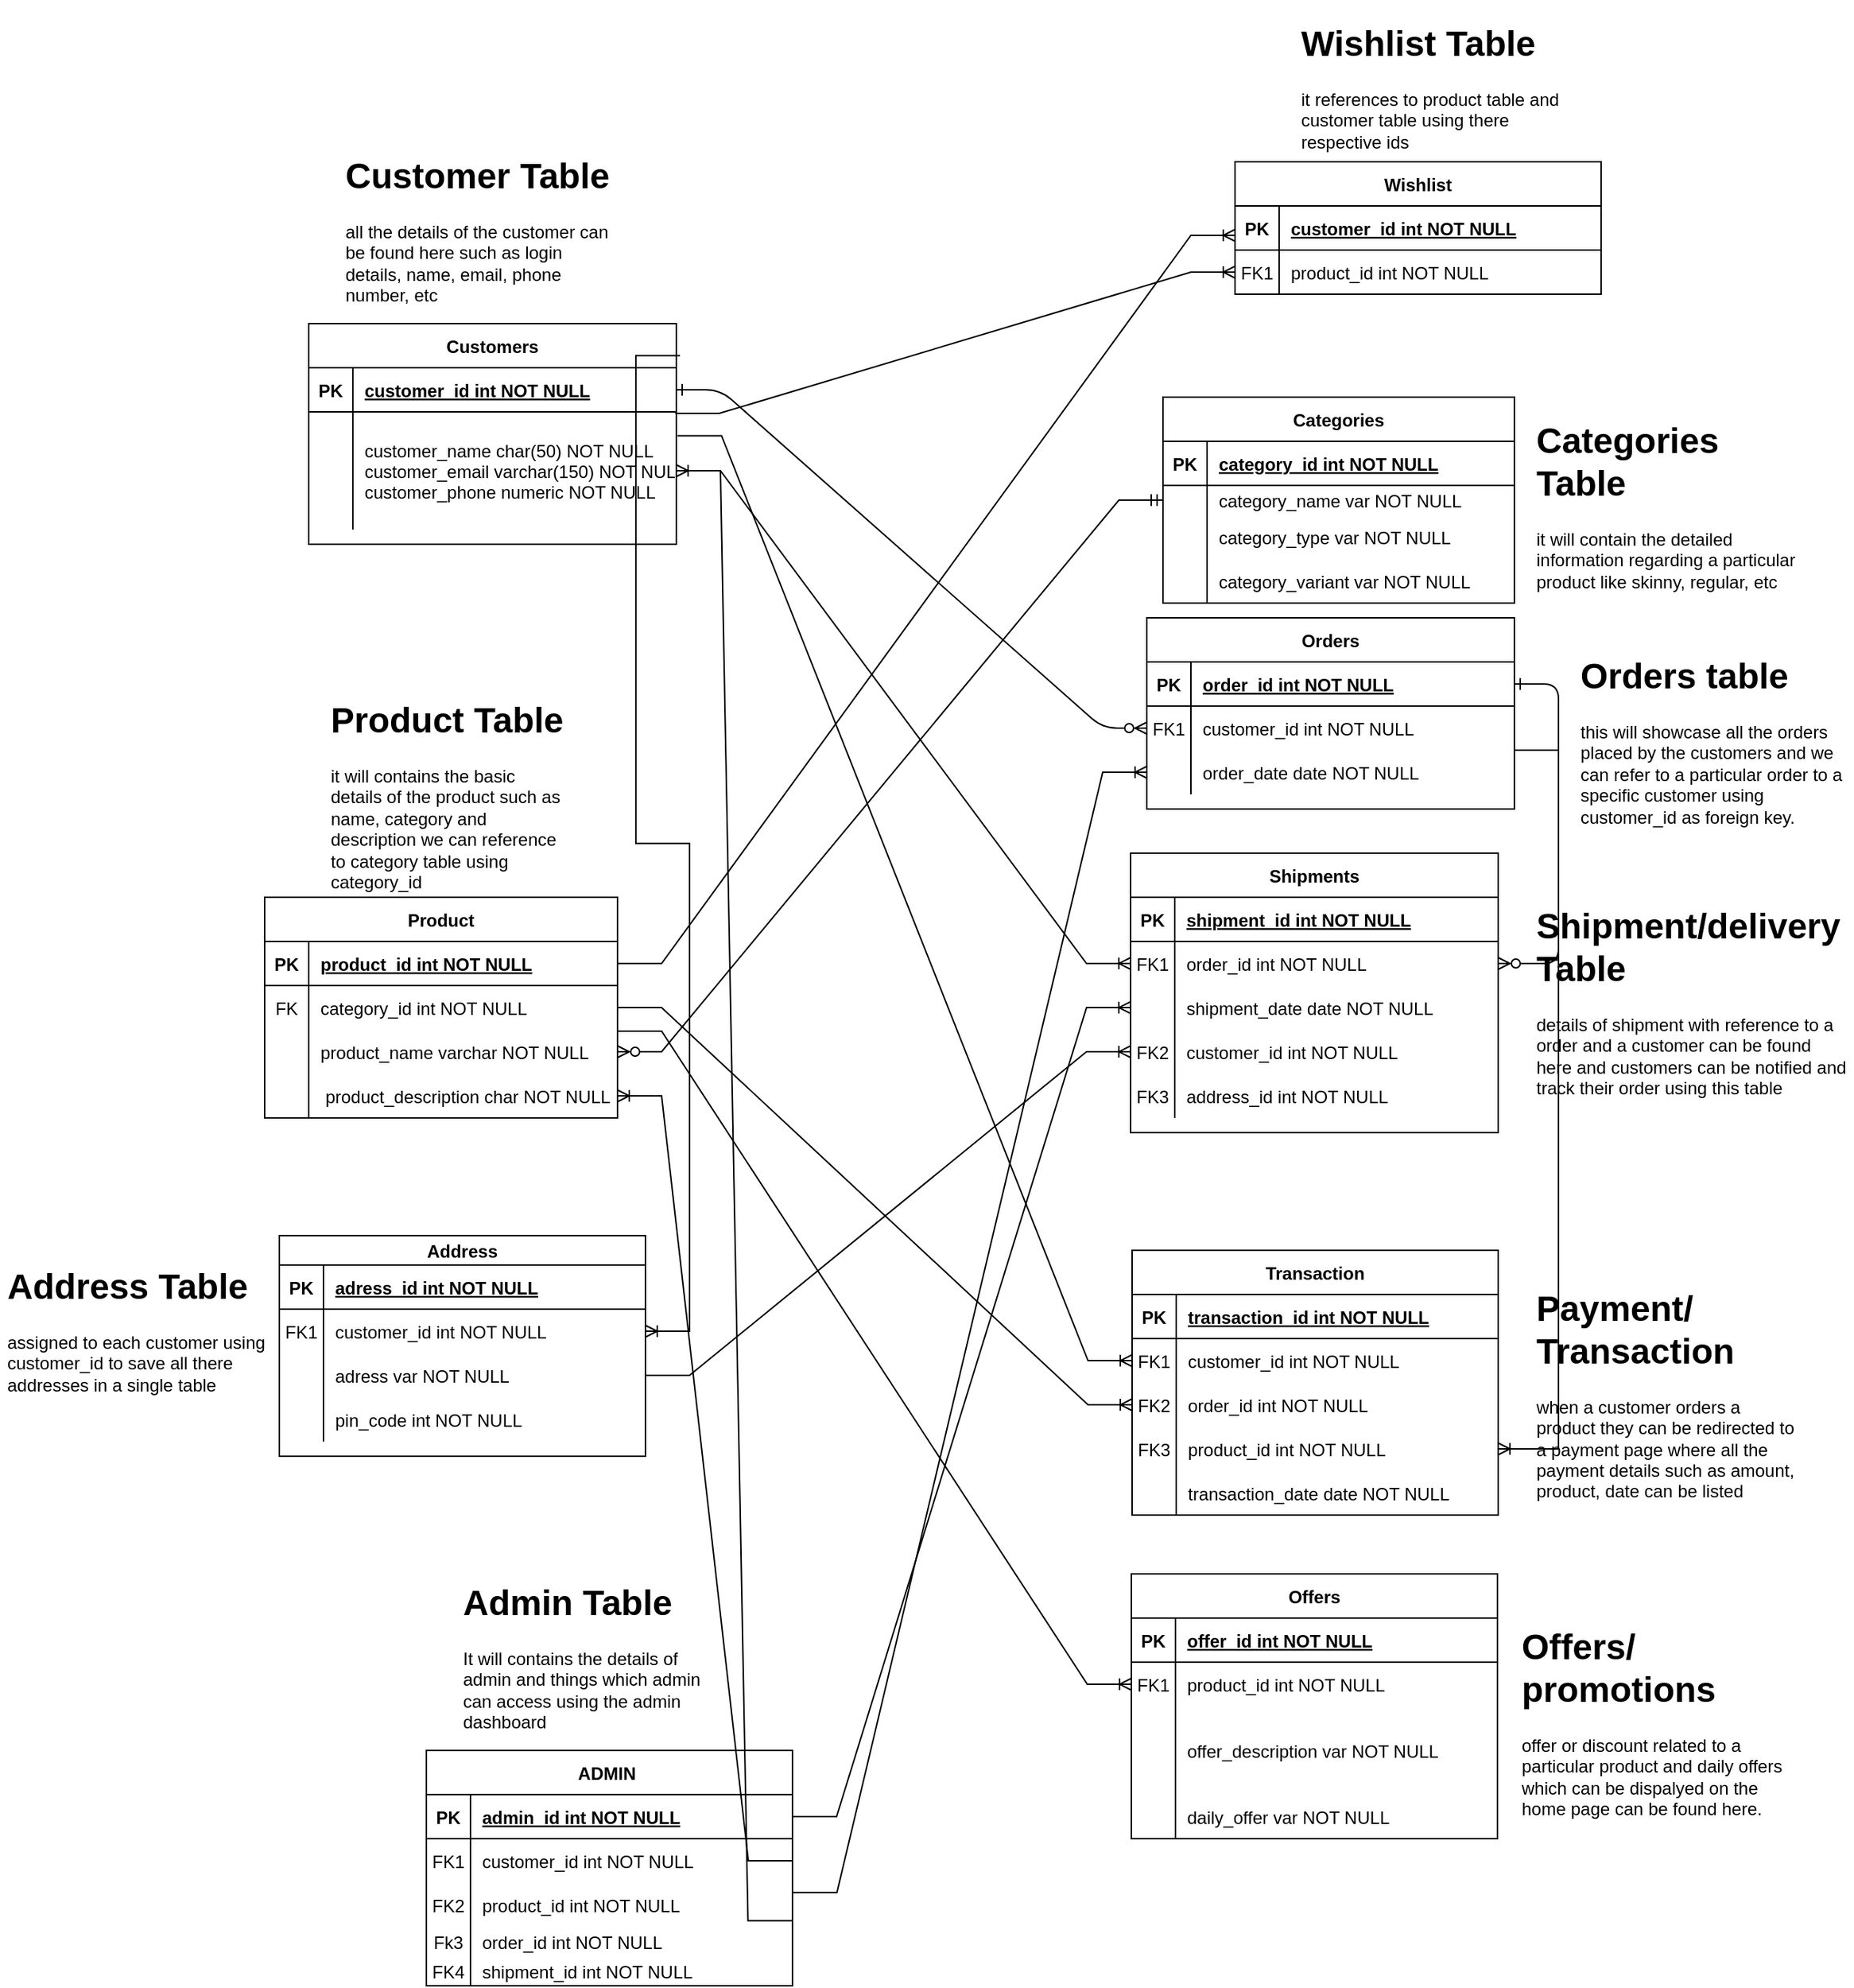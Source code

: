 <mxfile version="20.8.5" type="google"><diagram id="R2lEEEUBdFMjLlhIrx00" name="Page-1"><mxGraphModel grid="1" page="1" gridSize="10" guides="1" tooltips="1" connect="1" arrows="1" fold="1" pageScale="1" pageWidth="850" pageHeight="1100" math="0" shadow="0" extFonts="Permanent Marker^https://fonts.googleapis.com/css?family=Permanent+Marker"><root><mxCell id="0"/><mxCell id="1" parent="0"/><mxCell id="C-vyLk0tnHw3VtMMgP7b-1" value="" style="edgeStyle=entityRelationEdgeStyle;endArrow=ERzeroToMany;startArrow=ERone;endFill=1;startFill=0;" edge="1" parent="1" source="C-vyLk0tnHw3VtMMgP7b-24" target="C-vyLk0tnHw3VtMMgP7b-6"><mxGeometry width="100" height="100" relative="1" as="geometry"><mxPoint x="340" y="720" as="sourcePoint"/><mxPoint x="440" y="620" as="targetPoint"/></mxGeometry></mxCell><mxCell id="C-vyLk0tnHw3VtMMgP7b-12" value="" style="edgeStyle=entityRelationEdgeStyle;endArrow=ERzeroToMany;startArrow=ERone;endFill=1;startFill=0;" edge="1" parent="1" source="C-vyLk0tnHw3VtMMgP7b-3" target="C-vyLk0tnHw3VtMMgP7b-17"><mxGeometry width="100" height="100" relative="1" as="geometry"><mxPoint x="400" y="180" as="sourcePoint"/><mxPoint x="460" y="205" as="targetPoint"/></mxGeometry></mxCell><mxCell id="C-vyLk0tnHw3VtMMgP7b-2" value="Orders" style="shape=table;startSize=30;container=1;collapsible=1;childLayout=tableLayout;fixedRows=1;rowLines=0;fontStyle=1;align=center;resizeLast=1;" vertex="1" parent="1"><mxGeometry x="460" y="120" width="250" height="130" as="geometry"/></mxCell><mxCell id="C-vyLk0tnHw3VtMMgP7b-3" value="" style="shape=partialRectangle;collapsible=0;dropTarget=0;pointerEvents=0;fillColor=none;points=[[0,0.5],[1,0.5]];portConstraint=eastwest;top=0;left=0;right=0;bottom=1;" vertex="1" parent="C-vyLk0tnHw3VtMMgP7b-2"><mxGeometry y="30" width="250" height="30" as="geometry"/></mxCell><mxCell id="C-vyLk0tnHw3VtMMgP7b-4" value="PK" style="shape=partialRectangle;overflow=hidden;connectable=0;fillColor=none;top=0;left=0;bottom=0;right=0;fontStyle=1;" vertex="1" parent="C-vyLk0tnHw3VtMMgP7b-3"><mxGeometry width="30" height="30" as="geometry"><mxRectangle width="30" height="30" as="alternateBounds"/></mxGeometry></mxCell><mxCell id="C-vyLk0tnHw3VtMMgP7b-5" value="order_id int NOT NULL " style="shape=partialRectangle;overflow=hidden;connectable=0;fillColor=none;top=0;left=0;bottom=0;right=0;align=left;spacingLeft=6;fontStyle=5;" vertex="1" parent="C-vyLk0tnHw3VtMMgP7b-3"><mxGeometry x="30" width="220" height="30" as="geometry"><mxRectangle width="220" height="30" as="alternateBounds"/></mxGeometry></mxCell><mxCell id="C-vyLk0tnHw3VtMMgP7b-6" value="" style="shape=partialRectangle;collapsible=0;dropTarget=0;pointerEvents=0;fillColor=none;points=[[0,0.5],[1,0.5]];portConstraint=eastwest;top=0;left=0;right=0;bottom=0;" vertex="1" parent="C-vyLk0tnHw3VtMMgP7b-2"><mxGeometry y="60" width="250" height="30" as="geometry"/></mxCell><mxCell id="C-vyLk0tnHw3VtMMgP7b-7" value="FK1" style="shape=partialRectangle;overflow=hidden;connectable=0;fillColor=none;top=0;left=0;bottom=0;right=0;" vertex="1" parent="C-vyLk0tnHw3VtMMgP7b-6"><mxGeometry width="30" height="30" as="geometry"><mxRectangle width="30" height="30" as="alternateBounds"/></mxGeometry></mxCell><mxCell id="C-vyLk0tnHw3VtMMgP7b-8" value="customer_id int NOT NULL" style="shape=partialRectangle;overflow=hidden;connectable=0;fillColor=none;top=0;left=0;bottom=0;right=0;align=left;spacingLeft=6;" vertex="1" parent="C-vyLk0tnHw3VtMMgP7b-6"><mxGeometry x="30" width="220" height="30" as="geometry"><mxRectangle width="220" height="30" as="alternateBounds"/></mxGeometry></mxCell><mxCell id="C-vyLk0tnHw3VtMMgP7b-9" value="" style="shape=partialRectangle;collapsible=0;dropTarget=0;pointerEvents=0;fillColor=none;points=[[0,0.5],[1,0.5]];portConstraint=eastwest;top=0;left=0;right=0;bottom=0;" vertex="1" parent="C-vyLk0tnHw3VtMMgP7b-2"><mxGeometry y="90" width="250" height="30" as="geometry"/></mxCell><mxCell id="C-vyLk0tnHw3VtMMgP7b-10" value="" style="shape=partialRectangle;overflow=hidden;connectable=0;fillColor=none;top=0;left=0;bottom=0;right=0;" vertex="1" parent="C-vyLk0tnHw3VtMMgP7b-9"><mxGeometry width="30" height="30" as="geometry"><mxRectangle width="30" height="30" as="alternateBounds"/></mxGeometry></mxCell><mxCell id="C-vyLk0tnHw3VtMMgP7b-11" value="order_date date NOT NULL" style="shape=partialRectangle;overflow=hidden;connectable=0;fillColor=none;top=0;left=0;bottom=0;right=0;align=left;spacingLeft=6;" vertex="1" parent="C-vyLk0tnHw3VtMMgP7b-9"><mxGeometry x="30" width="220" height="30" as="geometry"><mxRectangle width="220" height="30" as="alternateBounds"/></mxGeometry></mxCell><mxCell id="C-vyLk0tnHw3VtMMgP7b-13" value="Shipments" style="shape=table;startSize=30;container=1;collapsible=1;childLayout=tableLayout;fixedRows=1;rowLines=0;fontStyle=1;align=center;resizeLast=1;" vertex="1" parent="1"><mxGeometry x="449" y="280" width="250" height="190" as="geometry"/></mxCell><mxCell id="C-vyLk0tnHw3VtMMgP7b-14" value="" style="shape=partialRectangle;collapsible=0;dropTarget=0;pointerEvents=0;fillColor=none;points=[[0,0.5],[1,0.5]];portConstraint=eastwest;top=0;left=0;right=0;bottom=1;" vertex="1" parent="C-vyLk0tnHw3VtMMgP7b-13"><mxGeometry y="30" width="250" height="30" as="geometry"/></mxCell><mxCell id="C-vyLk0tnHw3VtMMgP7b-15" value="PK" style="shape=partialRectangle;overflow=hidden;connectable=0;fillColor=none;top=0;left=0;bottom=0;right=0;fontStyle=1;" vertex="1" parent="C-vyLk0tnHw3VtMMgP7b-14"><mxGeometry width="30" height="30" as="geometry"><mxRectangle width="30" height="30" as="alternateBounds"/></mxGeometry></mxCell><mxCell id="C-vyLk0tnHw3VtMMgP7b-16" value="shipment_id int NOT NULL " style="shape=partialRectangle;overflow=hidden;connectable=0;fillColor=none;top=0;left=0;bottom=0;right=0;align=left;spacingLeft=6;fontStyle=5;" vertex="1" parent="C-vyLk0tnHw3VtMMgP7b-14"><mxGeometry x="30" width="220" height="30" as="geometry"><mxRectangle width="220" height="30" as="alternateBounds"/></mxGeometry></mxCell><mxCell id="C-vyLk0tnHw3VtMMgP7b-17" value="" style="shape=partialRectangle;collapsible=0;dropTarget=0;pointerEvents=0;fillColor=none;points=[[0,0.5],[1,0.5]];portConstraint=eastwest;top=0;left=0;right=0;bottom=0;" vertex="1" parent="C-vyLk0tnHw3VtMMgP7b-13"><mxGeometry y="60" width="250" height="30" as="geometry"/></mxCell><mxCell id="C-vyLk0tnHw3VtMMgP7b-18" value="FK1" style="shape=partialRectangle;overflow=hidden;connectable=0;fillColor=none;top=0;left=0;bottom=0;right=0;" vertex="1" parent="C-vyLk0tnHw3VtMMgP7b-17"><mxGeometry width="30" height="30" as="geometry"><mxRectangle width="30" height="30" as="alternateBounds"/></mxGeometry></mxCell><mxCell id="C-vyLk0tnHw3VtMMgP7b-19" value="order_id int NOT NULL" style="shape=partialRectangle;overflow=hidden;connectable=0;fillColor=none;top=0;left=0;bottom=0;right=0;align=left;spacingLeft=6;" vertex="1" parent="C-vyLk0tnHw3VtMMgP7b-17"><mxGeometry x="30" width="220" height="30" as="geometry"><mxRectangle width="220" height="30" as="alternateBounds"/></mxGeometry></mxCell><mxCell id="C-vyLk0tnHw3VtMMgP7b-20" value="" style="shape=partialRectangle;collapsible=0;dropTarget=0;pointerEvents=0;fillColor=none;points=[[0,0.5],[1,0.5]];portConstraint=eastwest;top=0;left=0;right=0;bottom=0;" vertex="1" parent="C-vyLk0tnHw3VtMMgP7b-13"><mxGeometry y="90" width="250" height="30" as="geometry"/></mxCell><mxCell id="C-vyLk0tnHw3VtMMgP7b-21" value="" style="shape=partialRectangle;overflow=hidden;connectable=0;fillColor=none;top=0;left=0;bottom=0;right=0;" vertex="1" parent="C-vyLk0tnHw3VtMMgP7b-20"><mxGeometry width="30" height="30" as="geometry"><mxRectangle width="30" height="30" as="alternateBounds"/></mxGeometry></mxCell><mxCell id="C-vyLk0tnHw3VtMMgP7b-22" value="shipment_date date NOT NULL" style="shape=partialRectangle;overflow=hidden;connectable=0;fillColor=none;top=0;left=0;bottom=0;right=0;align=left;spacingLeft=6;" vertex="1" parent="C-vyLk0tnHw3VtMMgP7b-20"><mxGeometry x="30" width="220" height="30" as="geometry"><mxRectangle width="220" height="30" as="alternateBounds"/></mxGeometry></mxCell><mxCell id="5d3VD1fvVW_QdDwLOR4I-66" style="shape=partialRectangle;collapsible=0;dropTarget=0;pointerEvents=0;fillColor=none;points=[[0,0.5],[1,0.5]];portConstraint=eastwest;top=0;left=0;right=0;bottom=0;" vertex="1" parent="C-vyLk0tnHw3VtMMgP7b-13"><mxGeometry y="120" width="250" height="30" as="geometry"/></mxCell><mxCell id="5d3VD1fvVW_QdDwLOR4I-67" value="FK2" style="shape=partialRectangle;overflow=hidden;connectable=0;fillColor=none;top=0;left=0;bottom=0;right=0;" vertex="1" parent="5d3VD1fvVW_QdDwLOR4I-66"><mxGeometry width="30" height="30" as="geometry"><mxRectangle width="30" height="30" as="alternateBounds"/></mxGeometry></mxCell><mxCell id="5d3VD1fvVW_QdDwLOR4I-68" value="customer_id int NOT NULL" style="shape=partialRectangle;overflow=hidden;connectable=0;fillColor=none;top=0;left=0;bottom=0;right=0;align=left;spacingLeft=6;" vertex="1" parent="5d3VD1fvVW_QdDwLOR4I-66"><mxGeometry x="30" width="220" height="30" as="geometry"><mxRectangle width="220" height="30" as="alternateBounds"/></mxGeometry></mxCell><mxCell id="5d3VD1fvVW_QdDwLOR4I-83" style="shape=partialRectangle;collapsible=0;dropTarget=0;pointerEvents=0;fillColor=none;points=[[0,0.5],[1,0.5]];portConstraint=eastwest;top=0;left=0;right=0;bottom=0;" vertex="1" parent="C-vyLk0tnHw3VtMMgP7b-13"><mxGeometry y="150" width="250" height="30" as="geometry"/></mxCell><mxCell id="5d3VD1fvVW_QdDwLOR4I-84" value="FK3" style="shape=partialRectangle;overflow=hidden;connectable=0;fillColor=none;top=0;left=0;bottom=0;right=0;" vertex="1" parent="5d3VD1fvVW_QdDwLOR4I-83"><mxGeometry width="30" height="30" as="geometry"><mxRectangle width="30" height="30" as="alternateBounds"/></mxGeometry></mxCell><mxCell id="5d3VD1fvVW_QdDwLOR4I-85" value="address_id int NOT NULL" style="shape=partialRectangle;overflow=hidden;connectable=0;fillColor=none;top=0;left=0;bottom=0;right=0;align=left;spacingLeft=6;" vertex="1" parent="5d3VD1fvVW_QdDwLOR4I-83"><mxGeometry x="30" width="220" height="30" as="geometry"><mxRectangle width="220" height="30" as="alternateBounds"/></mxGeometry></mxCell><mxCell id="C-vyLk0tnHw3VtMMgP7b-23" value="Customers" style="shape=table;startSize=30;container=1;collapsible=1;childLayout=tableLayout;fixedRows=1;rowLines=0;fontStyle=1;align=center;resizeLast=1;" vertex="1" parent="1"><mxGeometry x="-110" y="-80" width="250" height="150" as="geometry"/></mxCell><mxCell id="C-vyLk0tnHw3VtMMgP7b-24" value="" style="shape=partialRectangle;collapsible=0;dropTarget=0;pointerEvents=0;fillColor=none;points=[[0,0.5],[1,0.5]];portConstraint=eastwest;top=0;left=0;right=0;bottom=1;" vertex="1" parent="C-vyLk0tnHw3VtMMgP7b-23"><mxGeometry y="30" width="250" height="30" as="geometry"/></mxCell><mxCell id="C-vyLk0tnHw3VtMMgP7b-25" value="PK" style="shape=partialRectangle;overflow=hidden;connectable=0;fillColor=none;top=0;left=0;bottom=0;right=0;fontStyle=1;" vertex="1" parent="C-vyLk0tnHw3VtMMgP7b-24"><mxGeometry width="30" height="30" as="geometry"><mxRectangle width="30" height="30" as="alternateBounds"/></mxGeometry></mxCell><mxCell id="C-vyLk0tnHw3VtMMgP7b-26" value="customer_id int NOT NULL " style="shape=partialRectangle;overflow=hidden;connectable=0;fillColor=none;top=0;left=0;bottom=0;right=0;align=left;spacingLeft=6;fontStyle=5;" vertex="1" parent="C-vyLk0tnHw3VtMMgP7b-24"><mxGeometry x="30" width="220" height="30" as="geometry"><mxRectangle width="220" height="30" as="alternateBounds"/></mxGeometry></mxCell><mxCell id="C-vyLk0tnHw3VtMMgP7b-27" value="" style="shape=partialRectangle;collapsible=0;dropTarget=0;pointerEvents=0;fillColor=none;points=[[0,0.5],[1,0.5]];portConstraint=eastwest;top=0;left=0;right=0;bottom=0;" vertex="1" parent="C-vyLk0tnHw3VtMMgP7b-23"><mxGeometry y="60" width="250" height="80" as="geometry"/></mxCell><mxCell id="C-vyLk0tnHw3VtMMgP7b-28" value="" style="shape=partialRectangle;overflow=hidden;connectable=0;fillColor=none;top=0;left=0;bottom=0;right=0;" vertex="1" parent="C-vyLk0tnHw3VtMMgP7b-27"><mxGeometry width="30" height="80" as="geometry"><mxRectangle width="30" height="80" as="alternateBounds"/></mxGeometry></mxCell><mxCell id="C-vyLk0tnHw3VtMMgP7b-29" value="customer_name char(50) NOT NULL&#10;customer_email varchar(150) NOT NULL&#10;customer_phone numeric NOT NULL" style="shape=partialRectangle;overflow=hidden;connectable=0;fillColor=none;top=0;left=0;bottom=0;right=0;align=left;spacingLeft=6;" vertex="1" parent="C-vyLk0tnHw3VtMMgP7b-27"><mxGeometry x="30" width="220" height="80" as="geometry"><mxRectangle width="220" height="80" as="alternateBounds"/></mxGeometry></mxCell><mxCell id="5d3VD1fvVW_QdDwLOR4I-6" value="ADMIN " style="shape=table;startSize=30;container=1;collapsible=1;childLayout=tableLayout;fixedRows=1;rowLines=0;fontStyle=1;align=center;resizeLast=1;" vertex="1" parent="1"><mxGeometry x="-30" y="890" width="249" height="160" as="geometry"/></mxCell><mxCell id="5d3VD1fvVW_QdDwLOR4I-7" value="" style="shape=tableRow;horizontal=0;startSize=0;swimlaneHead=0;swimlaneBody=0;fillColor=none;collapsible=0;dropTarget=0;points=[[0,0.5],[1,0.5]];portConstraint=eastwest;top=0;left=0;right=0;bottom=1;" vertex="1" parent="5d3VD1fvVW_QdDwLOR4I-6"><mxGeometry y="30" width="249" height="30" as="geometry"/></mxCell><mxCell id="5d3VD1fvVW_QdDwLOR4I-8" value="PK" style="shape=partialRectangle;connectable=0;fillColor=none;top=0;left=0;bottom=0;right=0;fontStyle=1;overflow=hidden;" vertex="1" parent="5d3VD1fvVW_QdDwLOR4I-7"><mxGeometry width="30" height="30" as="geometry"><mxRectangle width="30" height="30" as="alternateBounds"/></mxGeometry></mxCell><mxCell id="5d3VD1fvVW_QdDwLOR4I-9" value="admin_id int NOT NULL" style="shape=partialRectangle;connectable=0;fillColor=none;top=0;left=0;bottom=0;right=0;align=left;spacingLeft=6;fontStyle=5;overflow=hidden;" vertex="1" parent="5d3VD1fvVW_QdDwLOR4I-7"><mxGeometry x="30" width="219" height="30" as="geometry"><mxRectangle width="219" height="30" as="alternateBounds"/></mxGeometry></mxCell><mxCell id="5d3VD1fvVW_QdDwLOR4I-10" value="" style="shape=tableRow;horizontal=0;startSize=0;swimlaneHead=0;swimlaneBody=0;fillColor=none;collapsible=0;dropTarget=0;points=[[0,0.5],[1,0.5]];portConstraint=eastwest;top=0;left=0;right=0;bottom=0;" vertex="1" parent="5d3VD1fvVW_QdDwLOR4I-6"><mxGeometry y="60" width="249" height="30" as="geometry"/></mxCell><mxCell id="5d3VD1fvVW_QdDwLOR4I-11" value="FK1" style="shape=partialRectangle;connectable=0;fillColor=none;top=0;left=0;bottom=0;right=0;editable=1;overflow=hidden;" vertex="1" parent="5d3VD1fvVW_QdDwLOR4I-10"><mxGeometry width="30" height="30" as="geometry"><mxRectangle width="30" height="30" as="alternateBounds"/></mxGeometry></mxCell><mxCell id="5d3VD1fvVW_QdDwLOR4I-12" value="customer_id int NOT NULL" style="shape=partialRectangle;connectable=0;fillColor=none;top=0;left=0;bottom=0;right=0;align=left;spacingLeft=6;overflow=hidden;" vertex="1" parent="5d3VD1fvVW_QdDwLOR4I-10"><mxGeometry x="30" width="219" height="30" as="geometry"><mxRectangle width="219" height="30" as="alternateBounds"/></mxGeometry></mxCell><mxCell id="5d3VD1fvVW_QdDwLOR4I-13" value="" style="shape=tableRow;horizontal=0;startSize=0;swimlaneHead=0;swimlaneBody=0;fillColor=none;collapsible=0;dropTarget=0;points=[[0,0.5],[1,0.5]];portConstraint=eastwest;top=0;left=0;right=0;bottom=0;" vertex="1" parent="5d3VD1fvVW_QdDwLOR4I-6"><mxGeometry y="90" width="249" height="30" as="geometry"/></mxCell><mxCell id="5d3VD1fvVW_QdDwLOR4I-14" value="FK2" style="shape=partialRectangle;connectable=0;fillColor=none;top=0;left=0;bottom=0;right=0;editable=1;overflow=hidden;" vertex="1" parent="5d3VD1fvVW_QdDwLOR4I-13"><mxGeometry width="30" height="30" as="geometry"><mxRectangle width="30" height="30" as="alternateBounds"/></mxGeometry></mxCell><mxCell id="5d3VD1fvVW_QdDwLOR4I-15" value="product_id int NOT NULL" style="shape=partialRectangle;connectable=0;fillColor=none;top=0;left=0;bottom=0;right=0;align=left;spacingLeft=6;overflow=hidden;" vertex="1" parent="5d3VD1fvVW_QdDwLOR4I-13"><mxGeometry x="30" width="219" height="30" as="geometry"><mxRectangle width="219" height="30" as="alternateBounds"/></mxGeometry></mxCell><mxCell id="5d3VD1fvVW_QdDwLOR4I-16" value="" style="shape=tableRow;horizontal=0;startSize=0;swimlaneHead=0;swimlaneBody=0;fillColor=none;collapsible=0;dropTarget=0;points=[[0,0.5],[1,0.5]];portConstraint=eastwest;top=0;left=0;right=0;bottom=0;" vertex="1" parent="5d3VD1fvVW_QdDwLOR4I-6"><mxGeometry y="120" width="249" height="20" as="geometry"/></mxCell><mxCell id="5d3VD1fvVW_QdDwLOR4I-17" value="Fk3" style="shape=partialRectangle;connectable=0;fillColor=none;top=0;left=0;bottom=0;right=0;editable=1;overflow=hidden;" vertex="1" parent="5d3VD1fvVW_QdDwLOR4I-16"><mxGeometry width="30" height="20" as="geometry"><mxRectangle width="30" height="20" as="alternateBounds"/></mxGeometry></mxCell><mxCell id="5d3VD1fvVW_QdDwLOR4I-18" value="order_id int NOT NULL" style="shape=partialRectangle;connectable=0;fillColor=none;top=0;left=0;bottom=0;right=0;align=left;spacingLeft=6;overflow=hidden;" vertex="1" parent="5d3VD1fvVW_QdDwLOR4I-16"><mxGeometry x="30" width="219" height="20" as="geometry"><mxRectangle width="219" height="20" as="alternateBounds"/></mxGeometry></mxCell><mxCell id="5d3VD1fvVW_QdDwLOR4I-115" style="shape=tableRow;horizontal=0;startSize=0;swimlaneHead=0;swimlaneBody=0;fillColor=none;collapsible=0;dropTarget=0;points=[[0,0.5],[1,0.5]];portConstraint=eastwest;top=0;left=0;right=0;bottom=0;" vertex="1" parent="5d3VD1fvVW_QdDwLOR4I-6"><mxGeometry y="140" width="249" height="20" as="geometry"/></mxCell><mxCell id="5d3VD1fvVW_QdDwLOR4I-116" value="FK4" style="shape=partialRectangle;connectable=0;fillColor=none;top=0;left=0;bottom=0;right=0;editable=1;overflow=hidden;" vertex="1" parent="5d3VD1fvVW_QdDwLOR4I-115"><mxGeometry width="30" height="20" as="geometry"><mxRectangle width="30" height="20" as="alternateBounds"/></mxGeometry></mxCell><mxCell id="5d3VD1fvVW_QdDwLOR4I-117" value="shipment_id int NOT NULL" style="shape=partialRectangle;connectable=0;fillColor=none;top=0;left=0;bottom=0;right=0;align=left;spacingLeft=6;overflow=hidden;" vertex="1" parent="5d3VD1fvVW_QdDwLOR4I-115"><mxGeometry x="30" width="219" height="20" as="geometry"><mxRectangle width="219" height="20" as="alternateBounds"/></mxGeometry></mxCell><mxCell id="5d3VD1fvVW_QdDwLOR4I-19" value="Product" style="shape=table;startSize=30;container=1;collapsible=1;childLayout=tableLayout;fixedRows=1;rowLines=0;fontStyle=1;align=center;resizeLast=1;" vertex="1" parent="1"><mxGeometry x="-140" y="310" width="240" height="150" as="geometry"/></mxCell><mxCell id="5d3VD1fvVW_QdDwLOR4I-20" value="" style="shape=tableRow;horizontal=0;startSize=0;swimlaneHead=0;swimlaneBody=0;fillColor=none;collapsible=0;dropTarget=0;points=[[0,0.5],[1,0.5]];portConstraint=eastwest;top=0;left=0;right=0;bottom=1;" vertex="1" parent="5d3VD1fvVW_QdDwLOR4I-19"><mxGeometry y="30" width="240" height="30" as="geometry"/></mxCell><mxCell id="5d3VD1fvVW_QdDwLOR4I-21" value="PK" style="shape=partialRectangle;connectable=0;fillColor=none;top=0;left=0;bottom=0;right=0;fontStyle=1;overflow=hidden;" vertex="1" parent="5d3VD1fvVW_QdDwLOR4I-20"><mxGeometry width="30" height="30" as="geometry"><mxRectangle width="30" height="30" as="alternateBounds"/></mxGeometry></mxCell><mxCell id="5d3VD1fvVW_QdDwLOR4I-22" value="product_id int NOT NULL" style="shape=partialRectangle;connectable=0;fillColor=none;top=0;left=0;bottom=0;right=0;align=left;spacingLeft=6;fontStyle=5;overflow=hidden;" vertex="1" parent="5d3VD1fvVW_QdDwLOR4I-20"><mxGeometry x="30" width="210" height="30" as="geometry"><mxRectangle width="210" height="30" as="alternateBounds"/></mxGeometry></mxCell><mxCell id="5d3VD1fvVW_QdDwLOR4I-23" value="" style="shape=tableRow;horizontal=0;startSize=0;swimlaneHead=0;swimlaneBody=0;fillColor=none;collapsible=0;dropTarget=0;points=[[0,0.5],[1,0.5]];portConstraint=eastwest;top=0;left=0;right=0;bottom=0;" vertex="1" parent="5d3VD1fvVW_QdDwLOR4I-19"><mxGeometry y="60" width="240" height="30" as="geometry"/></mxCell><mxCell id="5d3VD1fvVW_QdDwLOR4I-24" value="FK" style="shape=partialRectangle;connectable=0;fillColor=none;top=0;left=0;bottom=0;right=0;editable=1;overflow=hidden;" vertex="1" parent="5d3VD1fvVW_QdDwLOR4I-23"><mxGeometry width="30" height="30" as="geometry"><mxRectangle width="30" height="30" as="alternateBounds"/></mxGeometry></mxCell><mxCell id="5d3VD1fvVW_QdDwLOR4I-25" value="category_id int NOT NULL" style="shape=partialRectangle;connectable=0;fillColor=none;top=0;left=0;bottom=0;right=0;align=left;spacingLeft=6;overflow=hidden;" vertex="1" parent="5d3VD1fvVW_QdDwLOR4I-23"><mxGeometry x="30" width="210" height="30" as="geometry"><mxRectangle width="210" height="30" as="alternateBounds"/></mxGeometry></mxCell><mxCell id="5d3VD1fvVW_QdDwLOR4I-26" value="" style="shape=tableRow;horizontal=0;startSize=0;swimlaneHead=0;swimlaneBody=0;fillColor=none;collapsible=0;dropTarget=0;points=[[0,0.5],[1,0.5]];portConstraint=eastwest;top=0;left=0;right=0;bottom=0;" vertex="1" parent="5d3VD1fvVW_QdDwLOR4I-19"><mxGeometry y="90" width="240" height="30" as="geometry"/></mxCell><mxCell id="5d3VD1fvVW_QdDwLOR4I-27" value="" style="shape=partialRectangle;connectable=0;fillColor=none;top=0;left=0;bottom=0;right=0;editable=1;overflow=hidden;" vertex="1" parent="5d3VD1fvVW_QdDwLOR4I-26"><mxGeometry width="30" height="30" as="geometry"><mxRectangle width="30" height="30" as="alternateBounds"/></mxGeometry></mxCell><mxCell id="5d3VD1fvVW_QdDwLOR4I-28" value="product_name varchar NOT NULL" style="shape=partialRectangle;connectable=0;fillColor=none;top=0;left=0;bottom=0;right=0;align=left;spacingLeft=6;overflow=hidden;" vertex="1" parent="5d3VD1fvVW_QdDwLOR4I-26"><mxGeometry x="30" width="210" height="30" as="geometry"><mxRectangle width="210" height="30" as="alternateBounds"/></mxGeometry></mxCell><mxCell id="5d3VD1fvVW_QdDwLOR4I-29" value="" style="shape=tableRow;horizontal=0;startSize=0;swimlaneHead=0;swimlaneBody=0;fillColor=none;collapsible=0;dropTarget=0;points=[[0,0.5],[1,0.5]];portConstraint=eastwest;top=0;left=0;right=0;bottom=0;" vertex="1" parent="5d3VD1fvVW_QdDwLOR4I-19"><mxGeometry y="120" width="240" height="30" as="geometry"/></mxCell><mxCell id="5d3VD1fvVW_QdDwLOR4I-30" value="" style="shape=partialRectangle;connectable=0;fillColor=none;top=0;left=0;bottom=0;right=0;editable=1;overflow=hidden;" vertex="1" parent="5d3VD1fvVW_QdDwLOR4I-29"><mxGeometry width="30" height="30" as="geometry"><mxRectangle width="30" height="30" as="alternateBounds"/></mxGeometry></mxCell><mxCell id="5d3VD1fvVW_QdDwLOR4I-31" value=" product_description char NOT NULL" style="shape=partialRectangle;connectable=0;fillColor=none;top=0;left=0;bottom=0;right=0;align=left;spacingLeft=6;overflow=hidden;" vertex="1" parent="5d3VD1fvVW_QdDwLOR4I-29"><mxGeometry x="30" width="210" height="30" as="geometry"><mxRectangle width="210" height="30" as="alternateBounds"/></mxGeometry></mxCell><mxCell id="5d3VD1fvVW_QdDwLOR4I-32" value="Categories" style="shape=table;startSize=30;container=1;collapsible=1;childLayout=tableLayout;fixedRows=1;rowLines=0;fontStyle=1;align=center;resizeLast=1;" vertex="1" parent="1"><mxGeometry x="471" y="-30" width="239" height="140" as="geometry"/></mxCell><mxCell id="5d3VD1fvVW_QdDwLOR4I-33" value="" style="shape=tableRow;horizontal=0;startSize=0;swimlaneHead=0;swimlaneBody=0;fillColor=none;collapsible=0;dropTarget=0;points=[[0,0.5],[1,0.5]];portConstraint=eastwest;top=0;left=0;right=0;bottom=1;" vertex="1" parent="5d3VD1fvVW_QdDwLOR4I-32"><mxGeometry y="30" width="239" height="30" as="geometry"/></mxCell><mxCell id="5d3VD1fvVW_QdDwLOR4I-34" value="PK" style="shape=partialRectangle;connectable=0;fillColor=none;top=0;left=0;bottom=0;right=0;fontStyle=1;overflow=hidden;" vertex="1" parent="5d3VD1fvVW_QdDwLOR4I-33"><mxGeometry width="30" height="30" as="geometry"><mxRectangle width="30" height="30" as="alternateBounds"/></mxGeometry></mxCell><mxCell id="5d3VD1fvVW_QdDwLOR4I-35" value="category_id int NOT NULL" style="shape=partialRectangle;connectable=0;fillColor=none;top=0;left=0;bottom=0;right=0;align=left;spacingLeft=6;fontStyle=5;overflow=hidden;" vertex="1" parent="5d3VD1fvVW_QdDwLOR4I-33"><mxGeometry x="30" width="209" height="30" as="geometry"><mxRectangle width="209" height="30" as="alternateBounds"/></mxGeometry></mxCell><mxCell id="5d3VD1fvVW_QdDwLOR4I-36" value="" style="shape=tableRow;horizontal=0;startSize=0;swimlaneHead=0;swimlaneBody=0;fillColor=none;collapsible=0;dropTarget=0;points=[[0,0.5],[1,0.5]];portConstraint=eastwest;top=0;left=0;right=0;bottom=0;" vertex="1" parent="5d3VD1fvVW_QdDwLOR4I-32"><mxGeometry y="60" width="239" height="20" as="geometry"/></mxCell><mxCell id="5d3VD1fvVW_QdDwLOR4I-37" value="" style="shape=partialRectangle;connectable=0;fillColor=none;top=0;left=0;bottom=0;right=0;editable=1;overflow=hidden;" vertex="1" parent="5d3VD1fvVW_QdDwLOR4I-36"><mxGeometry width="30" height="20" as="geometry"><mxRectangle width="30" height="20" as="alternateBounds"/></mxGeometry></mxCell><mxCell id="5d3VD1fvVW_QdDwLOR4I-38" value="category_name var NOT NULL" style="shape=partialRectangle;connectable=0;fillColor=none;top=0;left=0;bottom=0;right=0;align=left;spacingLeft=6;overflow=hidden;" vertex="1" parent="5d3VD1fvVW_QdDwLOR4I-36"><mxGeometry x="30" width="209" height="20" as="geometry"><mxRectangle width="209" height="20" as="alternateBounds"/></mxGeometry></mxCell><mxCell id="5d3VD1fvVW_QdDwLOR4I-39" value="" style="shape=tableRow;horizontal=0;startSize=0;swimlaneHead=0;swimlaneBody=0;fillColor=none;collapsible=0;dropTarget=0;points=[[0,0.5],[1,0.5]];portConstraint=eastwest;top=0;left=0;right=0;bottom=0;" vertex="1" parent="5d3VD1fvVW_QdDwLOR4I-32"><mxGeometry y="80" width="239" height="30" as="geometry"/></mxCell><mxCell id="5d3VD1fvVW_QdDwLOR4I-40" value="" style="shape=partialRectangle;connectable=0;fillColor=none;top=0;left=0;bottom=0;right=0;editable=1;overflow=hidden;" vertex="1" parent="5d3VD1fvVW_QdDwLOR4I-39"><mxGeometry width="30" height="30" as="geometry"><mxRectangle width="30" height="30" as="alternateBounds"/></mxGeometry></mxCell><mxCell id="5d3VD1fvVW_QdDwLOR4I-41" value="category_type var NOT NULL" style="shape=partialRectangle;connectable=0;fillColor=none;top=0;left=0;bottom=0;right=0;align=left;spacingLeft=6;overflow=hidden;" vertex="1" parent="5d3VD1fvVW_QdDwLOR4I-39"><mxGeometry x="30" width="209" height="30" as="geometry"><mxRectangle width="209" height="30" as="alternateBounds"/></mxGeometry></mxCell><mxCell id="5d3VD1fvVW_QdDwLOR4I-42" value="" style="shape=tableRow;horizontal=0;startSize=0;swimlaneHead=0;swimlaneBody=0;fillColor=none;collapsible=0;dropTarget=0;points=[[0,0.5],[1,0.5]];portConstraint=eastwest;top=0;left=0;right=0;bottom=0;" vertex="1" parent="5d3VD1fvVW_QdDwLOR4I-32"><mxGeometry y="110" width="239" height="30" as="geometry"/></mxCell><mxCell id="5d3VD1fvVW_QdDwLOR4I-43" value="" style="shape=partialRectangle;connectable=0;fillColor=none;top=0;left=0;bottom=0;right=0;editable=1;overflow=hidden;" vertex="1" parent="5d3VD1fvVW_QdDwLOR4I-42"><mxGeometry width="30" height="30" as="geometry"><mxRectangle width="30" height="30" as="alternateBounds"/></mxGeometry></mxCell><mxCell id="5d3VD1fvVW_QdDwLOR4I-44" value="category_variant var NOT NULL" style="shape=partialRectangle;connectable=0;fillColor=none;top=0;left=0;bottom=0;right=0;align=left;spacingLeft=6;overflow=hidden;" vertex="1" parent="5d3VD1fvVW_QdDwLOR4I-42"><mxGeometry x="30" width="209" height="30" as="geometry"><mxRectangle width="209" height="30" as="alternateBounds"/></mxGeometry></mxCell><mxCell id="5d3VD1fvVW_QdDwLOR4I-45" value="" style="edgeStyle=entityRelationEdgeStyle;fontSize=12;html=1;endArrow=ERzeroToMany;startArrow=ERmandOne;rounded=0;exitX=0;exitY=0.5;exitDx=0;exitDy=0;" edge="1" parent="1" source="5d3VD1fvVW_QdDwLOR4I-36" target="5d3VD1fvVW_QdDwLOR4I-26"><mxGeometry width="100" height="100" relative="1" as="geometry"><mxPoint x="400" y="140" as="sourcePoint"/><mxPoint x="410" y="510" as="targetPoint"/></mxGeometry></mxCell><mxCell id="5d3VD1fvVW_QdDwLOR4I-46" value="Transaction" style="shape=table;startSize=30;container=1;collapsible=1;childLayout=tableLayout;fixedRows=1;rowLines=0;fontStyle=1;align=center;resizeLast=1;" vertex="1" parent="1"><mxGeometry x="450" y="550" width="249" height="180" as="geometry"/></mxCell><mxCell id="5d3VD1fvVW_QdDwLOR4I-47" value="" style="shape=tableRow;horizontal=0;startSize=0;swimlaneHead=0;swimlaneBody=0;fillColor=none;collapsible=0;dropTarget=0;points=[[0,0.5],[1,0.5]];portConstraint=eastwest;top=0;left=0;right=0;bottom=1;" vertex="1" parent="5d3VD1fvVW_QdDwLOR4I-46"><mxGeometry y="30" width="249" height="30" as="geometry"/></mxCell><mxCell id="5d3VD1fvVW_QdDwLOR4I-48" value="PK" style="shape=partialRectangle;connectable=0;fillColor=none;top=0;left=0;bottom=0;right=0;fontStyle=1;overflow=hidden;" vertex="1" parent="5d3VD1fvVW_QdDwLOR4I-47"><mxGeometry width="30" height="30" as="geometry"><mxRectangle width="30" height="30" as="alternateBounds"/></mxGeometry></mxCell><mxCell id="5d3VD1fvVW_QdDwLOR4I-49" value="transaction_id int NOT NULL" style="shape=partialRectangle;connectable=0;fillColor=none;top=0;left=0;bottom=0;right=0;align=left;spacingLeft=6;fontStyle=5;overflow=hidden;" vertex="1" parent="5d3VD1fvVW_QdDwLOR4I-47"><mxGeometry x="30" width="219" height="30" as="geometry"><mxRectangle width="219" height="30" as="alternateBounds"/></mxGeometry></mxCell><mxCell id="5d3VD1fvVW_QdDwLOR4I-50" value="" style="shape=tableRow;horizontal=0;startSize=0;swimlaneHead=0;swimlaneBody=0;fillColor=none;collapsible=0;dropTarget=0;points=[[0,0.5],[1,0.5]];portConstraint=eastwest;top=0;left=0;right=0;bottom=0;" vertex="1" parent="5d3VD1fvVW_QdDwLOR4I-46"><mxGeometry y="60" width="249" height="30" as="geometry"/></mxCell><mxCell id="5d3VD1fvVW_QdDwLOR4I-51" value="FK1" style="shape=partialRectangle;connectable=0;fillColor=none;top=0;left=0;bottom=0;right=0;editable=1;overflow=hidden;" vertex="1" parent="5d3VD1fvVW_QdDwLOR4I-50"><mxGeometry width="30" height="30" as="geometry"><mxRectangle width="30" height="30" as="alternateBounds"/></mxGeometry></mxCell><mxCell id="5d3VD1fvVW_QdDwLOR4I-52" value="customer_id int NOT NULL" style="shape=partialRectangle;connectable=0;fillColor=none;top=0;left=0;bottom=0;right=0;align=left;spacingLeft=6;overflow=hidden;" vertex="1" parent="5d3VD1fvVW_QdDwLOR4I-50"><mxGeometry x="30" width="219" height="30" as="geometry"><mxRectangle width="219" height="30" as="alternateBounds"/></mxGeometry></mxCell><mxCell id="5d3VD1fvVW_QdDwLOR4I-53" value="" style="shape=tableRow;horizontal=0;startSize=0;swimlaneHead=0;swimlaneBody=0;fillColor=none;collapsible=0;dropTarget=0;points=[[0,0.5],[1,0.5]];portConstraint=eastwest;top=0;left=0;right=0;bottom=0;" vertex="1" parent="5d3VD1fvVW_QdDwLOR4I-46"><mxGeometry y="90" width="249" height="30" as="geometry"/></mxCell><mxCell id="5d3VD1fvVW_QdDwLOR4I-54" value="FK2" style="shape=partialRectangle;connectable=0;fillColor=none;top=0;left=0;bottom=0;right=0;editable=1;overflow=hidden;" vertex="1" parent="5d3VD1fvVW_QdDwLOR4I-53"><mxGeometry width="30" height="30" as="geometry"><mxRectangle width="30" height="30" as="alternateBounds"/></mxGeometry></mxCell><mxCell id="5d3VD1fvVW_QdDwLOR4I-55" value="order_id int NOT NULL " style="shape=partialRectangle;connectable=0;fillColor=none;top=0;left=0;bottom=0;right=0;align=left;spacingLeft=6;overflow=hidden;" vertex="1" parent="5d3VD1fvVW_QdDwLOR4I-53"><mxGeometry x="30" width="219" height="30" as="geometry"><mxRectangle width="219" height="30" as="alternateBounds"/></mxGeometry></mxCell><mxCell id="5d3VD1fvVW_QdDwLOR4I-56" value="" style="shape=tableRow;horizontal=0;startSize=0;swimlaneHead=0;swimlaneBody=0;fillColor=none;collapsible=0;dropTarget=0;points=[[0,0.5],[1,0.5]];portConstraint=eastwest;top=0;left=0;right=0;bottom=0;" vertex="1" parent="5d3VD1fvVW_QdDwLOR4I-46"><mxGeometry y="120" width="249" height="30" as="geometry"/></mxCell><mxCell id="5d3VD1fvVW_QdDwLOR4I-57" value="FK3" style="shape=partialRectangle;connectable=0;fillColor=none;top=0;left=0;bottom=0;right=0;editable=1;overflow=hidden;" vertex="1" parent="5d3VD1fvVW_QdDwLOR4I-56"><mxGeometry width="30" height="30" as="geometry"><mxRectangle width="30" height="30" as="alternateBounds"/></mxGeometry></mxCell><mxCell id="5d3VD1fvVW_QdDwLOR4I-58" value="product_id int NOT NULL" style="shape=partialRectangle;connectable=0;fillColor=none;top=0;left=0;bottom=0;right=0;align=left;spacingLeft=6;overflow=hidden;" vertex="1" parent="5d3VD1fvVW_QdDwLOR4I-56"><mxGeometry x="30" width="219" height="30" as="geometry"><mxRectangle width="219" height="30" as="alternateBounds"/></mxGeometry></mxCell><mxCell id="5d3VD1fvVW_QdDwLOR4I-59" style="shape=tableRow;horizontal=0;startSize=0;swimlaneHead=0;swimlaneBody=0;fillColor=none;collapsible=0;dropTarget=0;points=[[0,0.5],[1,0.5]];portConstraint=eastwest;top=0;left=0;right=0;bottom=0;" vertex="1" parent="5d3VD1fvVW_QdDwLOR4I-46"><mxGeometry y="150" width="249" height="30" as="geometry"/></mxCell><mxCell id="5d3VD1fvVW_QdDwLOR4I-60" style="shape=partialRectangle;connectable=0;fillColor=none;top=0;left=0;bottom=0;right=0;editable=1;overflow=hidden;" vertex="1" parent="5d3VD1fvVW_QdDwLOR4I-59"><mxGeometry width="30" height="30" as="geometry"><mxRectangle width="30" height="30" as="alternateBounds"/></mxGeometry></mxCell><mxCell id="5d3VD1fvVW_QdDwLOR4I-61" value="transaction_date date NOT NULL" style="shape=partialRectangle;connectable=0;fillColor=none;top=0;left=0;bottom=0;right=0;align=left;spacingLeft=6;overflow=hidden;" vertex="1" parent="5d3VD1fvVW_QdDwLOR4I-59"><mxGeometry x="30" width="219" height="30" as="geometry"><mxRectangle width="219" height="30" as="alternateBounds"/></mxGeometry></mxCell><mxCell id="5d3VD1fvVW_QdDwLOR4I-63" value="" style="edgeStyle=entityRelationEdgeStyle;fontSize=12;html=1;endArrow=ERoneToMany;rounded=0;exitX=1.003;exitY=0.203;exitDx=0;exitDy=0;exitPerimeter=0;entryX=0;entryY=0.5;entryDx=0;entryDy=0;" edge="1" parent="1" source="C-vyLk0tnHw3VtMMgP7b-27" target="5d3VD1fvVW_QdDwLOR4I-50"><mxGeometry width="100" height="100" relative="1" as="geometry"><mxPoint x="330" y="250" as="sourcePoint"/><mxPoint x="430" y="150" as="targetPoint"/></mxGeometry></mxCell><mxCell id="5d3VD1fvVW_QdDwLOR4I-64" value="" style="edgeStyle=entityRelationEdgeStyle;fontSize=12;html=1;endArrow=ERoneToMany;rounded=0;" edge="1" parent="1" target="5d3VD1fvVW_QdDwLOR4I-56"><mxGeometry width="100" height="100" relative="1" as="geometry"><mxPoint x="710" y="210" as="sourcePoint"/><mxPoint x="850" y="550" as="targetPoint"/></mxGeometry></mxCell><mxCell id="5d3VD1fvVW_QdDwLOR4I-65" value="" style="edgeStyle=entityRelationEdgeStyle;fontSize=12;html=1;endArrow=ERoneToMany;rounded=0;exitX=1;exitY=0.5;exitDx=0;exitDy=0;entryX=0;entryY=0.5;entryDx=0;entryDy=0;" edge="1" parent="1" source="5d3VD1fvVW_QdDwLOR4I-23" target="5d3VD1fvVW_QdDwLOR4I-53"><mxGeometry width="100" height="100" relative="1" as="geometry"><mxPoint x="310" y="540" as="sourcePoint"/><mxPoint x="410" y="440" as="targetPoint"/></mxGeometry></mxCell><mxCell id="5d3VD1fvVW_QdDwLOR4I-69" value="" style="edgeStyle=entityRelationEdgeStyle;fontSize=12;html=1;endArrow=ERoneToMany;rounded=0;entryX=0;entryY=0.5;entryDx=0;entryDy=0;" edge="1" parent="1" source="C-vyLk0tnHw3VtMMgP7b-27" target="C-vyLk0tnHw3VtMMgP7b-17"><mxGeometry width="100" height="100" relative="1" as="geometry"><mxPoint x="310" y="400" as="sourcePoint"/><mxPoint x="410" y="300" as="targetPoint"/></mxGeometry></mxCell><mxCell id="5d3VD1fvVW_QdDwLOR4I-70" value="Address" style="shape=table;startSize=20;container=1;collapsible=1;childLayout=tableLayout;fixedRows=1;rowLines=0;fontStyle=1;align=center;resizeLast=1;" vertex="1" parent="1"><mxGeometry x="-130" y="540" width="249" height="150" as="geometry"/></mxCell><mxCell id="5d3VD1fvVW_QdDwLOR4I-71" value="" style="shape=tableRow;horizontal=0;startSize=0;swimlaneHead=0;swimlaneBody=0;fillColor=none;collapsible=0;dropTarget=0;points=[[0,0.5],[1,0.5]];portConstraint=eastwest;top=0;left=0;right=0;bottom=1;" vertex="1" parent="5d3VD1fvVW_QdDwLOR4I-70"><mxGeometry y="20" width="249" height="30" as="geometry"/></mxCell><mxCell id="5d3VD1fvVW_QdDwLOR4I-72" value="PK" style="shape=partialRectangle;connectable=0;fillColor=none;top=0;left=0;bottom=0;right=0;fontStyle=1;overflow=hidden;" vertex="1" parent="5d3VD1fvVW_QdDwLOR4I-71"><mxGeometry width="30" height="30" as="geometry"><mxRectangle width="30" height="30" as="alternateBounds"/></mxGeometry></mxCell><mxCell id="5d3VD1fvVW_QdDwLOR4I-73" value="adress_id int NOT NULL" style="shape=partialRectangle;connectable=0;fillColor=none;top=0;left=0;bottom=0;right=0;align=left;spacingLeft=6;fontStyle=5;overflow=hidden;" vertex="1" parent="5d3VD1fvVW_QdDwLOR4I-71"><mxGeometry x="30" width="219" height="30" as="geometry"><mxRectangle width="219" height="30" as="alternateBounds"/></mxGeometry></mxCell><mxCell id="5d3VD1fvVW_QdDwLOR4I-74" value="" style="shape=tableRow;horizontal=0;startSize=0;swimlaneHead=0;swimlaneBody=0;fillColor=none;collapsible=0;dropTarget=0;points=[[0,0.5],[1,0.5]];portConstraint=eastwest;top=0;left=0;right=0;bottom=0;" vertex="1" parent="5d3VD1fvVW_QdDwLOR4I-70"><mxGeometry y="50" width="249" height="30" as="geometry"/></mxCell><mxCell id="5d3VD1fvVW_QdDwLOR4I-75" value="FK1" style="shape=partialRectangle;connectable=0;fillColor=none;top=0;left=0;bottom=0;right=0;editable=1;overflow=hidden;" vertex="1" parent="5d3VD1fvVW_QdDwLOR4I-74"><mxGeometry width="30" height="30" as="geometry"><mxRectangle width="30" height="30" as="alternateBounds"/></mxGeometry></mxCell><mxCell id="5d3VD1fvVW_QdDwLOR4I-76" value="customer_id int NOT NULL" style="shape=partialRectangle;connectable=0;fillColor=none;top=0;left=0;bottom=0;right=0;align=left;spacingLeft=6;overflow=hidden;" vertex="1" parent="5d3VD1fvVW_QdDwLOR4I-74"><mxGeometry x="30" width="219" height="30" as="geometry"><mxRectangle width="219" height="30" as="alternateBounds"/></mxGeometry></mxCell><mxCell id="5d3VD1fvVW_QdDwLOR4I-77" value="" style="shape=tableRow;horizontal=0;startSize=0;swimlaneHead=0;swimlaneBody=0;fillColor=none;collapsible=0;dropTarget=0;points=[[0,0.5],[1,0.5]];portConstraint=eastwest;top=0;left=0;right=0;bottom=0;" vertex="1" parent="5d3VD1fvVW_QdDwLOR4I-70"><mxGeometry y="80" width="249" height="30" as="geometry"/></mxCell><mxCell id="5d3VD1fvVW_QdDwLOR4I-78" value="" style="shape=partialRectangle;connectable=0;fillColor=none;top=0;left=0;bottom=0;right=0;editable=1;overflow=hidden;" vertex="1" parent="5d3VD1fvVW_QdDwLOR4I-77"><mxGeometry width="30" height="30" as="geometry"><mxRectangle width="30" height="30" as="alternateBounds"/></mxGeometry></mxCell><mxCell id="5d3VD1fvVW_QdDwLOR4I-79" value="adress var NOT NULL" style="shape=partialRectangle;connectable=0;fillColor=none;top=0;left=0;bottom=0;right=0;align=left;spacingLeft=6;overflow=hidden;" vertex="1" parent="5d3VD1fvVW_QdDwLOR4I-77"><mxGeometry x="30" width="219" height="30" as="geometry"><mxRectangle width="219" height="30" as="alternateBounds"/></mxGeometry></mxCell><mxCell id="5d3VD1fvVW_QdDwLOR4I-80" value="" style="shape=tableRow;horizontal=0;startSize=0;swimlaneHead=0;swimlaneBody=0;fillColor=none;collapsible=0;dropTarget=0;points=[[0,0.5],[1,0.5]];portConstraint=eastwest;top=0;left=0;right=0;bottom=0;" vertex="1" parent="5d3VD1fvVW_QdDwLOR4I-70"><mxGeometry y="110" width="249" height="30" as="geometry"/></mxCell><mxCell id="5d3VD1fvVW_QdDwLOR4I-81" value="" style="shape=partialRectangle;connectable=0;fillColor=none;top=0;left=0;bottom=0;right=0;editable=1;overflow=hidden;" vertex="1" parent="5d3VD1fvVW_QdDwLOR4I-80"><mxGeometry width="30" height="30" as="geometry"><mxRectangle width="30" height="30" as="alternateBounds"/></mxGeometry></mxCell><mxCell id="5d3VD1fvVW_QdDwLOR4I-82" value="pin_code int NOT NULL" style="shape=partialRectangle;connectable=0;fillColor=none;top=0;left=0;bottom=0;right=0;align=left;spacingLeft=6;overflow=hidden;" vertex="1" parent="5d3VD1fvVW_QdDwLOR4I-80"><mxGeometry x="30" width="219" height="30" as="geometry"><mxRectangle width="219" height="30" as="alternateBounds"/></mxGeometry></mxCell><mxCell id="5d3VD1fvVW_QdDwLOR4I-86" value="" style="edgeStyle=entityRelationEdgeStyle;fontSize=12;html=1;endArrow=ERoneToMany;rounded=0;entryX=1;entryY=0.5;entryDx=0;entryDy=0;exitX=1.01;exitY=0.145;exitDx=0;exitDy=0;exitPerimeter=0;" edge="1" parent="1" source="C-vyLk0tnHw3VtMMgP7b-23" target="5d3VD1fvVW_QdDwLOR4I-74"><mxGeometry width="100" height="100" relative="1" as="geometry"><mxPoint x="420" y="480" as="sourcePoint"/><mxPoint x="390" y="770" as="targetPoint"/></mxGeometry></mxCell><mxCell id="5d3VD1fvVW_QdDwLOR4I-87" value="Wishlist" style="shape=table;startSize=30;container=1;collapsible=1;childLayout=tableLayout;fixedRows=1;rowLines=0;fontStyle=1;align=center;resizeLast=1;" vertex="1" parent="1"><mxGeometry x="520" y="-190" width="249" height="90" as="geometry"/></mxCell><mxCell id="5d3VD1fvVW_QdDwLOR4I-88" value="" style="shape=tableRow;horizontal=0;startSize=0;swimlaneHead=0;swimlaneBody=0;fillColor=none;collapsible=0;dropTarget=0;points=[[0,0.5],[1,0.5]];portConstraint=eastwest;top=0;left=0;right=0;bottom=1;" vertex="1" parent="5d3VD1fvVW_QdDwLOR4I-87"><mxGeometry y="30" width="249" height="30" as="geometry"/></mxCell><mxCell id="5d3VD1fvVW_QdDwLOR4I-89" value="PK" style="shape=partialRectangle;connectable=0;fillColor=none;top=0;left=0;bottom=0;right=0;fontStyle=1;overflow=hidden;" vertex="1" parent="5d3VD1fvVW_QdDwLOR4I-88"><mxGeometry width="30" height="30" as="geometry"><mxRectangle width="30" height="30" as="alternateBounds"/></mxGeometry></mxCell><mxCell id="5d3VD1fvVW_QdDwLOR4I-90" value="customer_id int NOT NULL" style="shape=partialRectangle;connectable=0;fillColor=none;top=0;left=0;bottom=0;right=0;align=left;spacingLeft=6;fontStyle=5;overflow=hidden;" vertex="1" parent="5d3VD1fvVW_QdDwLOR4I-88"><mxGeometry x="30" width="219" height="30" as="geometry"><mxRectangle width="219" height="30" as="alternateBounds"/></mxGeometry></mxCell><mxCell id="5d3VD1fvVW_QdDwLOR4I-91" value="" style="shape=tableRow;horizontal=0;startSize=0;swimlaneHead=0;swimlaneBody=0;fillColor=none;collapsible=0;dropTarget=0;points=[[0,0.5],[1,0.5]];portConstraint=eastwest;top=0;left=0;right=0;bottom=0;" vertex="1" parent="5d3VD1fvVW_QdDwLOR4I-87"><mxGeometry y="60" width="249" height="30" as="geometry"/></mxCell><mxCell id="5d3VD1fvVW_QdDwLOR4I-92" value="FK1" style="shape=partialRectangle;connectable=0;fillColor=none;top=0;left=0;bottom=0;right=0;editable=1;overflow=hidden;" vertex="1" parent="5d3VD1fvVW_QdDwLOR4I-91"><mxGeometry width="30" height="30" as="geometry"><mxRectangle width="30" height="30" as="alternateBounds"/></mxGeometry></mxCell><mxCell id="5d3VD1fvVW_QdDwLOR4I-93" value="product_id int NOT NULL" style="shape=partialRectangle;connectable=0;fillColor=none;top=0;left=0;bottom=0;right=0;align=left;spacingLeft=6;overflow=hidden;" vertex="1" parent="5d3VD1fvVW_QdDwLOR4I-91"><mxGeometry x="30" width="219" height="30" as="geometry"><mxRectangle width="219" height="30" as="alternateBounds"/></mxGeometry></mxCell><mxCell id="5d3VD1fvVW_QdDwLOR4I-100" value="" style="edgeStyle=entityRelationEdgeStyle;fontSize=12;html=1;endArrow=ERoneToMany;rounded=0;exitX=1;exitY=0.5;exitDx=0;exitDy=0;" edge="1" parent="1" source="5d3VD1fvVW_QdDwLOR4I-20"><mxGeometry width="100" height="100" relative="1" as="geometry"><mxPoint x="260" y="420" as="sourcePoint"/><mxPoint x="520" y="-140" as="targetPoint"/></mxGeometry></mxCell><mxCell id="5d3VD1fvVW_QdDwLOR4I-101" value="Offers" style="shape=table;startSize=30;container=1;collapsible=1;childLayout=tableLayout;fixedRows=1;rowLines=0;fontStyle=1;align=center;resizeLast=1;" vertex="1" parent="1"><mxGeometry x="449.5" y="770" width="249" height="180" as="geometry"/></mxCell><mxCell id="5d3VD1fvVW_QdDwLOR4I-102" value="" style="shape=tableRow;horizontal=0;startSize=0;swimlaneHead=0;swimlaneBody=0;fillColor=none;collapsible=0;dropTarget=0;points=[[0,0.5],[1,0.5]];portConstraint=eastwest;top=0;left=0;right=0;bottom=1;" vertex="1" parent="5d3VD1fvVW_QdDwLOR4I-101"><mxGeometry y="30" width="249" height="30" as="geometry"/></mxCell><mxCell id="5d3VD1fvVW_QdDwLOR4I-103" value="PK" style="shape=partialRectangle;connectable=0;fillColor=none;top=0;left=0;bottom=0;right=0;fontStyle=1;overflow=hidden;" vertex="1" parent="5d3VD1fvVW_QdDwLOR4I-102"><mxGeometry width="30" height="30" as="geometry"><mxRectangle width="30" height="30" as="alternateBounds"/></mxGeometry></mxCell><mxCell id="5d3VD1fvVW_QdDwLOR4I-104" value="offer_id int NOT NULL" style="shape=partialRectangle;connectable=0;fillColor=none;top=0;left=0;bottom=0;right=0;align=left;spacingLeft=6;fontStyle=5;overflow=hidden;" vertex="1" parent="5d3VD1fvVW_QdDwLOR4I-102"><mxGeometry x="30" width="219" height="30" as="geometry"><mxRectangle width="219" height="30" as="alternateBounds"/></mxGeometry></mxCell><mxCell id="5d3VD1fvVW_QdDwLOR4I-105" value="" style="shape=tableRow;horizontal=0;startSize=0;swimlaneHead=0;swimlaneBody=0;fillColor=none;collapsible=0;dropTarget=0;points=[[0,0.5],[1,0.5]];portConstraint=eastwest;top=0;left=0;right=0;bottom=0;" vertex="1" parent="5d3VD1fvVW_QdDwLOR4I-101"><mxGeometry y="60" width="249" height="30" as="geometry"/></mxCell><mxCell id="5d3VD1fvVW_QdDwLOR4I-106" value="FK1" style="shape=partialRectangle;connectable=0;fillColor=none;top=0;left=0;bottom=0;right=0;editable=1;overflow=hidden;" vertex="1" parent="5d3VD1fvVW_QdDwLOR4I-105"><mxGeometry width="30" height="30" as="geometry"><mxRectangle width="30" height="30" as="alternateBounds"/></mxGeometry></mxCell><mxCell id="5d3VD1fvVW_QdDwLOR4I-107" value="product_id int NOT NULL" style="shape=partialRectangle;connectable=0;fillColor=none;top=0;left=0;bottom=0;right=0;align=left;spacingLeft=6;overflow=hidden;" vertex="1" parent="5d3VD1fvVW_QdDwLOR4I-105"><mxGeometry x="30" width="219" height="30" as="geometry"><mxRectangle width="219" height="30" as="alternateBounds"/></mxGeometry></mxCell><mxCell id="5d3VD1fvVW_QdDwLOR4I-108" value="" style="shape=tableRow;horizontal=0;startSize=0;swimlaneHead=0;swimlaneBody=0;fillColor=none;collapsible=0;dropTarget=0;points=[[0,0.5],[1,0.5]];portConstraint=eastwest;top=0;left=0;right=0;bottom=0;" vertex="1" parent="5d3VD1fvVW_QdDwLOR4I-101"><mxGeometry y="90" width="249" height="60" as="geometry"/></mxCell><mxCell id="5d3VD1fvVW_QdDwLOR4I-109" value="" style="shape=partialRectangle;connectable=0;fillColor=none;top=0;left=0;bottom=0;right=0;editable=1;overflow=hidden;" vertex="1" parent="5d3VD1fvVW_QdDwLOR4I-108"><mxGeometry width="30" height="60" as="geometry"><mxRectangle width="30" height="60" as="alternateBounds"/></mxGeometry></mxCell><mxCell id="5d3VD1fvVW_QdDwLOR4I-110" value="offer_description var NOT NULL" style="shape=partialRectangle;connectable=0;fillColor=none;top=0;left=0;bottom=0;right=0;align=left;spacingLeft=6;overflow=hidden;" vertex="1" parent="5d3VD1fvVW_QdDwLOR4I-108"><mxGeometry x="30" width="219" height="60" as="geometry"><mxRectangle width="219" height="60" as="alternateBounds"/></mxGeometry></mxCell><mxCell id="5d3VD1fvVW_QdDwLOR4I-111" value="" style="shape=tableRow;horizontal=0;startSize=0;swimlaneHead=0;swimlaneBody=0;fillColor=none;collapsible=0;dropTarget=0;points=[[0,0.5],[1,0.5]];portConstraint=eastwest;top=0;left=0;right=0;bottom=0;" vertex="1" parent="5d3VD1fvVW_QdDwLOR4I-101"><mxGeometry y="150" width="249" height="30" as="geometry"/></mxCell><mxCell id="5d3VD1fvVW_QdDwLOR4I-112" value="" style="shape=partialRectangle;connectable=0;fillColor=none;top=0;left=0;bottom=0;right=0;editable=1;overflow=hidden;" vertex="1" parent="5d3VD1fvVW_QdDwLOR4I-111"><mxGeometry width="30" height="30" as="geometry"><mxRectangle width="30" height="30" as="alternateBounds"/></mxGeometry></mxCell><mxCell id="5d3VD1fvVW_QdDwLOR4I-113" value="daily_offer var NOT NULL" style="shape=partialRectangle;connectable=0;fillColor=none;top=0;left=0;bottom=0;right=0;align=left;spacingLeft=6;overflow=hidden;" vertex="1" parent="5d3VD1fvVW_QdDwLOR4I-111"><mxGeometry x="30" width="219" height="30" as="geometry"><mxRectangle width="219" height="30" as="alternateBounds"/></mxGeometry></mxCell><mxCell id="5d3VD1fvVW_QdDwLOR4I-114" value="" style="edgeStyle=entityRelationEdgeStyle;fontSize=12;html=1;endArrow=ERoneToMany;rounded=0;exitX=1;exitY=1.033;exitDx=0;exitDy=0;exitPerimeter=0;entryX=0;entryY=0.5;entryDx=0;entryDy=0;" edge="1" parent="1" source="5d3VD1fvVW_QdDwLOR4I-23" target="5d3VD1fvVW_QdDwLOR4I-105"><mxGeometry width="100" height="100" relative="1" as="geometry"><mxPoint x="230" y="320" as="sourcePoint"/><mxPoint x="390" y="670" as="targetPoint"/></mxGeometry></mxCell><mxCell id="5d3VD1fvVW_QdDwLOR4I-118" value="" style="edgeStyle=entityRelationEdgeStyle;fontSize=12;html=1;endArrow=ERoneToMany;rounded=0;exitX=1;exitY=0.5;exitDx=0;exitDy=0;entryX=0;entryY=0.5;entryDx=0;entryDy=0;" edge="1" parent="1" source="5d3VD1fvVW_QdDwLOR4I-7" target="C-vyLk0tnHw3VtMMgP7b-20"><mxGeometry width="100" height="100" relative="1" as="geometry"><mxPoint x="250" y="930" as="sourcePoint"/><mxPoint x="350" y="830" as="targetPoint"/></mxGeometry></mxCell><mxCell id="5d3VD1fvVW_QdDwLOR4I-119" value="" style="edgeStyle=entityRelationEdgeStyle;fontSize=12;html=1;endArrow=ERoneToMany;rounded=0;exitX=1;exitY=0.5;exitDx=0;exitDy=0;entryX=0;entryY=0.5;entryDx=0;entryDy=0;" edge="1" parent="1" source="5d3VD1fvVW_QdDwLOR4I-77" target="5d3VD1fvVW_QdDwLOR4I-66"><mxGeometry width="100" height="100" relative="1" as="geometry"><mxPoint x="250" y="640" as="sourcePoint"/><mxPoint x="350" y="540" as="targetPoint"/></mxGeometry></mxCell><mxCell id="5d3VD1fvVW_QdDwLOR4I-120" value="" style="edgeStyle=entityRelationEdgeStyle;fontSize=12;html=1;endArrow=ERoneToMany;rounded=0;entryX=1;entryY=0.5;entryDx=0;entryDy=0;exitX=1;exitY=0.5;exitDx=0;exitDy=0;" edge="1" parent="1" source="5d3VD1fvVW_QdDwLOR4I-10" target="5d3VD1fvVW_QdDwLOR4I-29"><mxGeometry width="100" height="100" relative="1" as="geometry"><mxPoint x="300" y="960" as="sourcePoint"/><mxPoint x="350" y="600" as="targetPoint"/></mxGeometry></mxCell><mxCell id="5d3VD1fvVW_QdDwLOR4I-121" value="" style="edgeStyle=entityRelationEdgeStyle;fontSize=12;html=1;endArrow=ERoneToMany;rounded=0;entryX=0;entryY=0.5;entryDx=0;entryDy=0;exitX=1.001;exitY=0.22;exitDx=0;exitDy=0;exitPerimeter=0;" edge="1" parent="1" source="5d3VD1fvVW_QdDwLOR4I-13" target="C-vyLk0tnHw3VtMMgP7b-9"><mxGeometry width="100" height="100" relative="1" as="geometry"><mxPoint x="300" y="980" as="sourcePoint"/><mxPoint x="360" y="450" as="targetPoint"/></mxGeometry></mxCell><mxCell id="5d3VD1fvVW_QdDwLOR4I-122" value="" style="edgeStyle=entityRelationEdgeStyle;fontSize=12;html=1;endArrow=ERoneToMany;rounded=0;exitX=0.999;exitY=-0.21;exitDx=0;exitDy=0;exitPerimeter=0;" edge="1" parent="1" source="5d3VD1fvVW_QdDwLOR4I-16" target="C-vyLk0tnHw3VtMMgP7b-27"><mxGeometry width="100" height="100" relative="1" as="geometry"><mxPoint x="250" y="1070" as="sourcePoint"/><mxPoint x="340" y="410" as="targetPoint"/></mxGeometry></mxCell><mxCell id="5d3VD1fvVW_QdDwLOR4I-125" value="" style="edgeStyle=entityRelationEdgeStyle;fontSize=12;html=1;endArrow=ERoneToMany;rounded=0;entryX=0;entryY=0.5;entryDx=0;entryDy=0;exitX=0.997;exitY=0.013;exitDx=0;exitDy=0;exitPerimeter=0;" edge="1" parent="1" source="C-vyLk0tnHw3VtMMgP7b-27" target="5d3VD1fvVW_QdDwLOR4I-91"><mxGeometry width="100" height="100" relative="1" as="geometry"><mxPoint x="320" y="60" as="sourcePoint"/><mxPoint x="420" y="-40" as="targetPoint"/></mxGeometry></mxCell><mxCell id="5d3VD1fvVW_QdDwLOR4I-126" value="&lt;h1&gt;Wishlist Table&lt;/h1&gt;&lt;div&gt;it references to product table and customer table using there respective ids&lt;/div&gt;" style="text;html=1;strokeColor=none;fillColor=none;spacing=5;spacingTop=-20;whiteSpace=wrap;overflow=hidden;rounded=0;" vertex="1" parent="1"><mxGeometry x="560" y="-290" width="190" height="120" as="geometry"/></mxCell><mxCell id="5d3VD1fvVW_QdDwLOR4I-127" value="&lt;h1&gt;Product Table&lt;/h1&gt;&lt;div&gt;it will contains the basic details of the product such as name, category and description we can reference to category table using category_id&lt;/div&gt;&lt;div&gt;&lt;br&gt;&lt;/div&gt;" style="text;html=1;strokeColor=none;fillColor=none;spacing=5;spacingTop=-20;whiteSpace=wrap;overflow=hidden;rounded=0;" vertex="1" parent="1"><mxGeometry x="-100" y="170" width="170" height="140" as="geometry"/></mxCell><mxCell id="5d3VD1fvVW_QdDwLOR4I-128" value="&lt;h1&gt;Address Table&lt;/h1&gt;&lt;div&gt;assigned to each customer using customer_id to save all there addresses in a single table&lt;/div&gt;" style="text;html=1;strokeColor=none;fillColor=none;spacing=5;spacingTop=-20;whiteSpace=wrap;overflow=hidden;rounded=0;" vertex="1" parent="1"><mxGeometry x="-320" y="555" width="190" height="120" as="geometry"/></mxCell><mxCell id="5d3VD1fvVW_QdDwLOR4I-130" value="&lt;h1&gt;Categories Table&lt;/h1&gt;&lt;div&gt;it will contain the detailed information regarding a particular product like skinny, regular, etc&lt;/div&gt;&lt;div&gt;&lt;br&gt;&lt;/div&gt;" style="text;html=1;strokeColor=none;fillColor=none;spacing=5;spacingTop=-20;whiteSpace=wrap;overflow=hidden;rounded=0;" vertex="1" parent="1"><mxGeometry x="720" y="-20" width="190" height="130" as="geometry"/></mxCell><mxCell id="5d3VD1fvVW_QdDwLOR4I-131" value="&lt;h1&gt;Orders table&lt;/h1&gt;&lt;div&gt;this will showcase all the orders placed by the customers and we can refer to a particular order to a specific customer using customer_id as foreign key.&lt;/div&gt;" style="text;html=1;strokeColor=none;fillColor=none;spacing=5;spacingTop=-20;whiteSpace=wrap;overflow=hidden;rounded=0;" vertex="1" parent="1"><mxGeometry x="750" y="140" width="190" height="130" as="geometry"/></mxCell><mxCell id="5d3VD1fvVW_QdDwLOR4I-132" value="&lt;h1&gt;Shipment/delivery Table&lt;/h1&gt;&lt;div&gt;details of shipment with reference to a order and a customer can be found here and customers can be notified and track their order using this table&lt;/div&gt;" style="text;html=1;strokeColor=none;fillColor=none;spacing=5;spacingTop=-20;whiteSpace=wrap;overflow=hidden;rounded=0;" vertex="1" parent="1"><mxGeometry x="720" y="310" width="220" height="150" as="geometry"/></mxCell><mxCell id="5d3VD1fvVW_QdDwLOR4I-133" value="&lt;h1&gt;Payment/ Transaction&lt;/h1&gt;&lt;div&gt;when a customer orders a product they can be redirected to a payment page where all the payment details such as amount, product, date can be listed&lt;/div&gt;" style="text;html=1;strokeColor=none;fillColor=none;spacing=5;spacingTop=-20;whiteSpace=wrap;overflow=hidden;rounded=0;" vertex="1" parent="1"><mxGeometry x="720" y="570" width="190" height="170" as="geometry"/></mxCell><mxCell id="5d3VD1fvVW_QdDwLOR4I-134" value="&lt;h1&gt;Offers/ promotions&lt;/h1&gt;&lt;div&gt;offer or discount related to a particular product and daily offers which can be dispalyed on the home page can be found here.&lt;/div&gt;" style="text;html=1;strokeColor=none;fillColor=none;spacing=5;spacingTop=-20;whiteSpace=wrap;overflow=hidden;rounded=0;" vertex="1" parent="1"><mxGeometry x="710" y="800" width="190" height="150" as="geometry"/></mxCell><mxCell id="5d3VD1fvVW_QdDwLOR4I-135" value="&lt;h1&gt;Admin Table&lt;/h1&gt;&lt;div&gt;It will contains the details of admin and things which admin can access using the admin dashboard&lt;/div&gt;" style="text;html=1;strokeColor=none;fillColor=none;spacing=5;spacingTop=-20;whiteSpace=wrap;overflow=hidden;rounded=0;" vertex="1" parent="1"><mxGeometry x="-10" y="770" width="190" height="120" as="geometry"/></mxCell><mxCell id="5d3VD1fvVW_QdDwLOR4I-136" value="&lt;h1&gt;Customer Table&lt;/h1&gt;&lt;div&gt;all the details of the customer can be found here such as login details, name, email, phone number, etc&lt;/div&gt;&lt;div&gt;&lt;br&gt;&lt;/div&gt;" style="text;html=1;strokeColor=none;fillColor=none;spacing=5;spacingTop=-20;whiteSpace=wrap;overflow=hidden;rounded=0;" vertex="1" parent="1"><mxGeometry x="-90" y="-200" width="190" height="120" as="geometry"/></mxCell></root></mxGraphModel></diagram></mxfile>